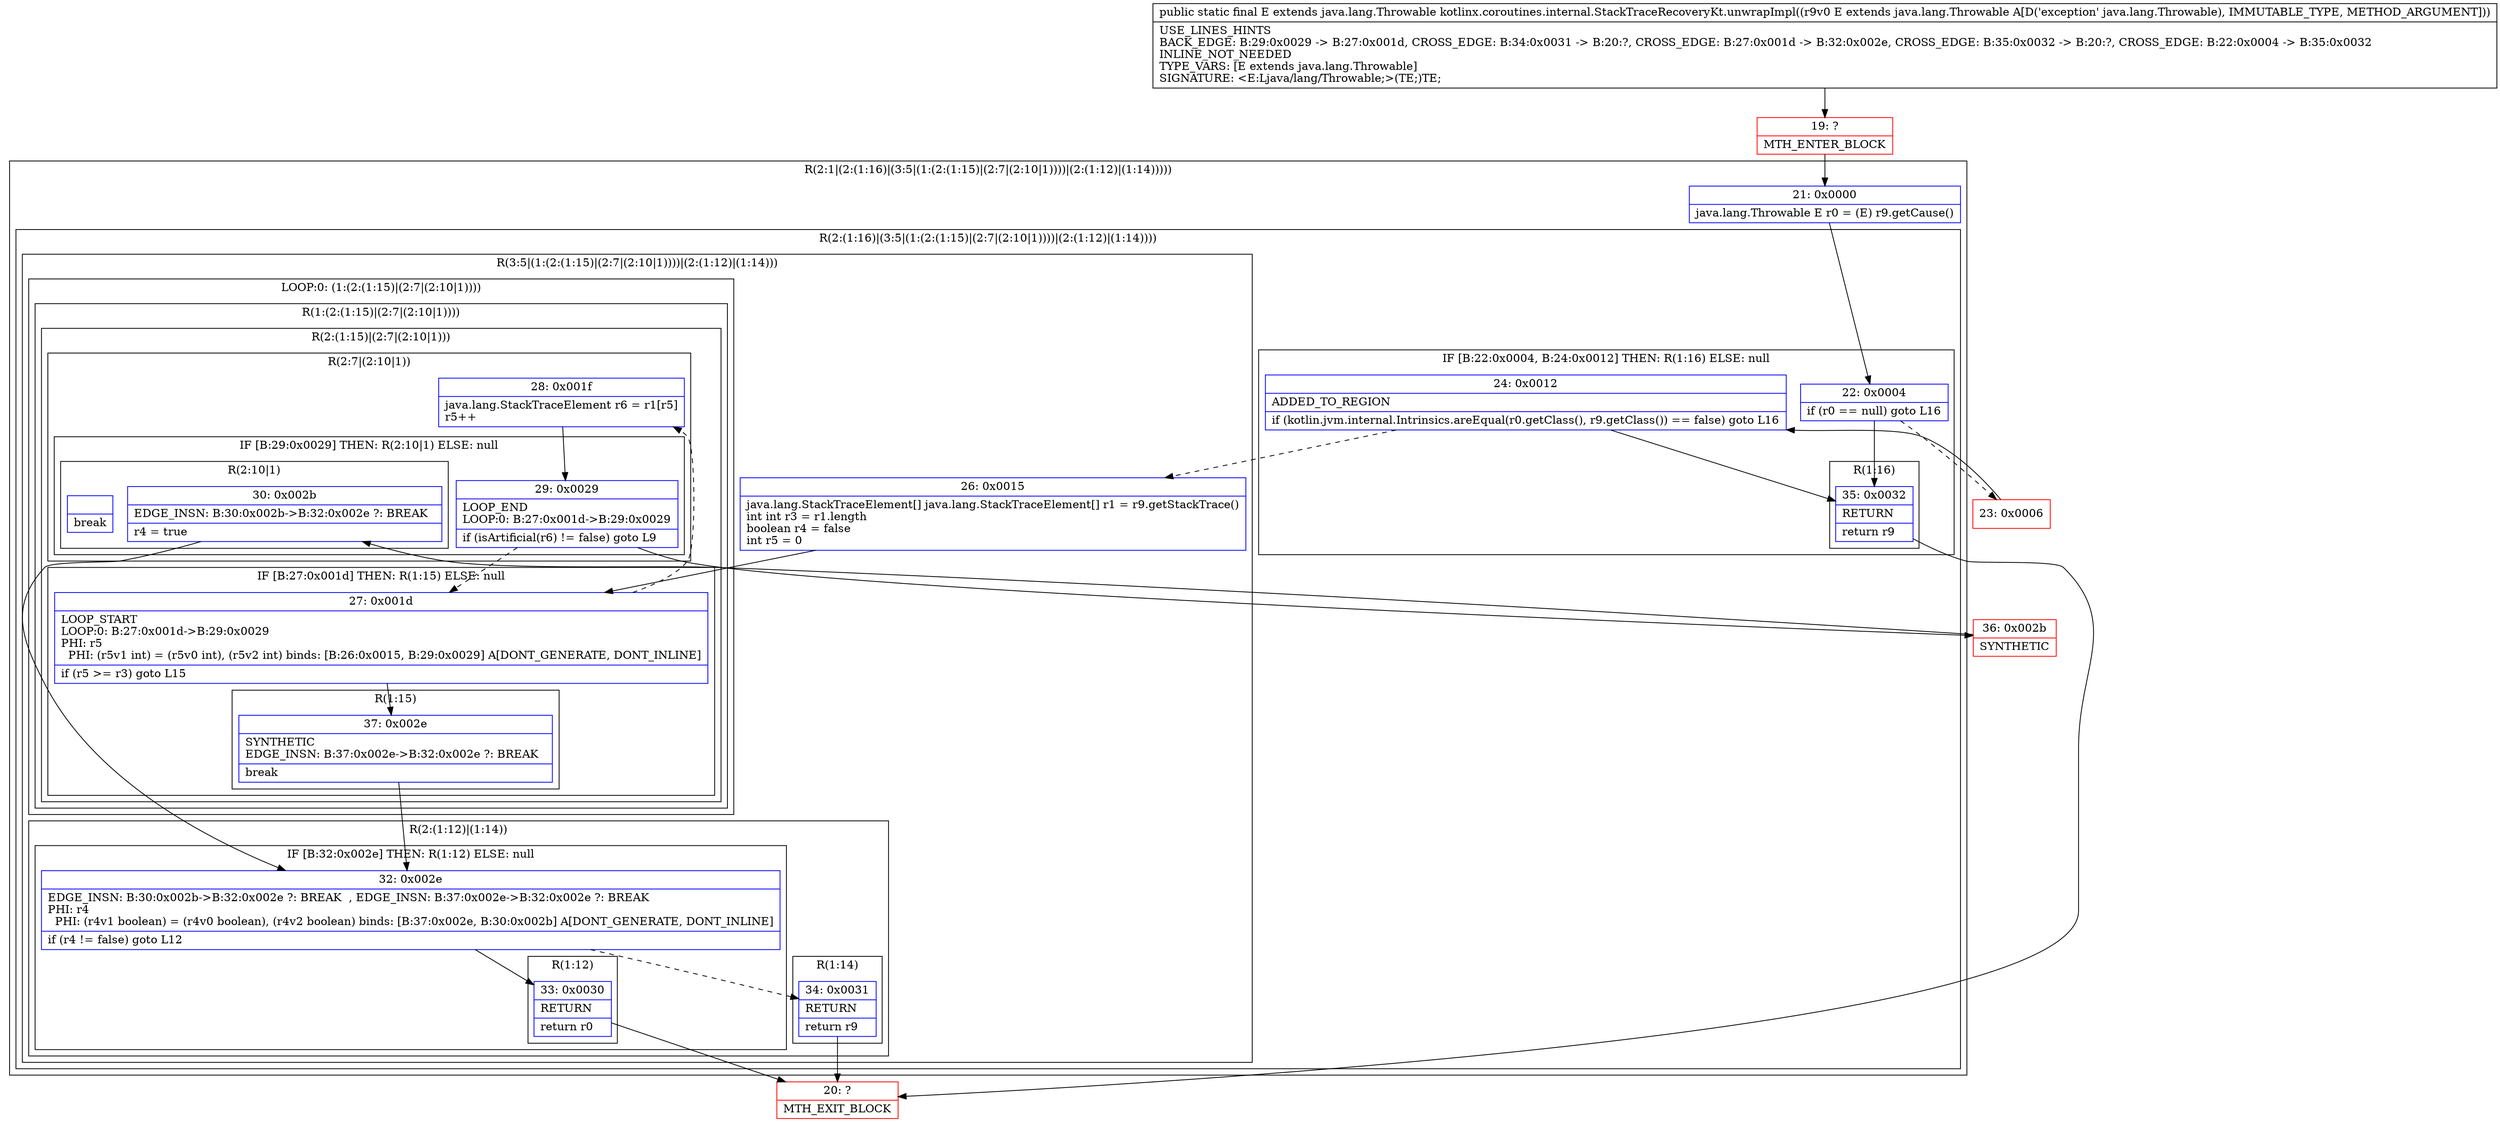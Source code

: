 digraph "CFG forkotlinx.coroutines.internal.StackTraceRecoveryKt.unwrapImpl(Ljava\/lang\/Throwable;)Ljava\/lang\/Throwable;" {
subgraph cluster_Region_1671157440 {
label = "R(2:1|(2:(1:16)|(3:5|(1:(2:(1:15)|(2:7|(2:10|1))))|(2:(1:12)|(1:14)))))";
node [shape=record,color=blue];
Node_21 [shape=record,label="{21\:\ 0x0000|java.lang.Throwable E r0 = (E) r9.getCause()\l}"];
subgraph cluster_Region_1839577185 {
label = "R(2:(1:16)|(3:5|(1:(2:(1:15)|(2:7|(2:10|1))))|(2:(1:12)|(1:14))))";
node [shape=record,color=blue];
subgraph cluster_IfRegion_216689685 {
label = "IF [B:22:0x0004, B:24:0x0012] THEN: R(1:16) ELSE: null";
node [shape=record,color=blue];
Node_22 [shape=record,label="{22\:\ 0x0004|if (r0 == null) goto L16\l}"];
Node_24 [shape=record,label="{24\:\ 0x0012|ADDED_TO_REGION\l|if (kotlin.jvm.internal.Intrinsics.areEqual(r0.getClass(), r9.getClass()) == false) goto L16\l}"];
subgraph cluster_Region_723425791 {
label = "R(1:16)";
node [shape=record,color=blue];
Node_35 [shape=record,label="{35\:\ 0x0032|RETURN\l|return r9\l}"];
}
}
subgraph cluster_Region_645832324 {
label = "R(3:5|(1:(2:(1:15)|(2:7|(2:10|1))))|(2:(1:12)|(1:14)))";
node [shape=record,color=blue];
Node_26 [shape=record,label="{26\:\ 0x0015|java.lang.StackTraceElement[] java.lang.StackTraceElement[] r1 = r9.getStackTrace()\lint int r3 = r1.length\lboolean r4 = false\lint r5 = 0\l}"];
subgraph cluster_LoopRegion_752433329 {
label = "LOOP:0: (1:(2:(1:15)|(2:7|(2:10|1))))";
node [shape=record,color=blue];
subgraph cluster_Region_2077536105 {
label = "R(1:(2:(1:15)|(2:7|(2:10|1))))";
node [shape=record,color=blue];
subgraph cluster_Region_997353154 {
label = "R(2:(1:15)|(2:7|(2:10|1)))";
node [shape=record,color=blue];
subgraph cluster_IfRegion_1153121521 {
label = "IF [B:27:0x001d] THEN: R(1:15) ELSE: null";
node [shape=record,color=blue];
Node_27 [shape=record,label="{27\:\ 0x001d|LOOP_START\lLOOP:0: B:27:0x001d\-\>B:29:0x0029\lPHI: r5 \l  PHI: (r5v1 int) = (r5v0 int), (r5v2 int) binds: [B:26:0x0015, B:29:0x0029] A[DONT_GENERATE, DONT_INLINE]\l|if (r5 \>= r3) goto L15\l}"];
subgraph cluster_Region_1694290226 {
label = "R(1:15)";
node [shape=record,color=blue];
Node_37 [shape=record,label="{37\:\ 0x002e|SYNTHETIC\lEDGE_INSN: B:37:0x002e\-\>B:32:0x002e ?: BREAK  \l|break\l}"];
}
}
subgraph cluster_Region_468607325 {
label = "R(2:7|(2:10|1))";
node [shape=record,color=blue];
Node_28 [shape=record,label="{28\:\ 0x001f|java.lang.StackTraceElement r6 = r1[r5]\lr5++\l}"];
subgraph cluster_IfRegion_367464448 {
label = "IF [B:29:0x0029] THEN: R(2:10|1) ELSE: null";
node [shape=record,color=blue];
Node_29 [shape=record,label="{29\:\ 0x0029|LOOP_END\lLOOP:0: B:27:0x001d\-\>B:29:0x0029\l|if (isArtificial(r6) != false) goto L9\l}"];
subgraph cluster_Region_800281509 {
label = "R(2:10|1)";
node [shape=record,color=blue];
Node_30 [shape=record,label="{30\:\ 0x002b|EDGE_INSN: B:30:0x002b\-\>B:32:0x002e ?: BREAK  \l|r4 = true\l}"];
Node_InsnContainer_25522604 [shape=record,label="{|break\l}"];
}
}
}
}
}
}
subgraph cluster_Region_1601452306 {
label = "R(2:(1:12)|(1:14))";
node [shape=record,color=blue];
subgraph cluster_IfRegion_2112582249 {
label = "IF [B:32:0x002e] THEN: R(1:12) ELSE: null";
node [shape=record,color=blue];
Node_32 [shape=record,label="{32\:\ 0x002e|EDGE_INSN: B:30:0x002b\-\>B:32:0x002e ?: BREAK  , EDGE_INSN: B:37:0x002e\-\>B:32:0x002e ?: BREAK  \lPHI: r4 \l  PHI: (r4v1 boolean) = (r4v0 boolean), (r4v2 boolean) binds: [B:37:0x002e, B:30:0x002b] A[DONT_GENERATE, DONT_INLINE]\l|if (r4 != false) goto L12\l}"];
subgraph cluster_Region_1711389767 {
label = "R(1:12)";
node [shape=record,color=blue];
Node_33 [shape=record,label="{33\:\ 0x0030|RETURN\l|return r0\l}"];
}
}
subgraph cluster_Region_2006450248 {
label = "R(1:14)";
node [shape=record,color=blue];
Node_34 [shape=record,label="{34\:\ 0x0031|RETURN\l|return r9\l}"];
}
}
}
}
}
Node_19 [shape=record,color=red,label="{19\:\ ?|MTH_ENTER_BLOCK\l}"];
Node_23 [shape=record,color=red,label="{23\:\ 0x0006}"];
Node_36 [shape=record,color=red,label="{36\:\ 0x002b|SYNTHETIC\l}"];
Node_20 [shape=record,color=red,label="{20\:\ ?|MTH_EXIT_BLOCK\l}"];
MethodNode[shape=record,label="{public static final E extends java.lang.Throwable kotlinx.coroutines.internal.StackTraceRecoveryKt.unwrapImpl((r9v0 E extends java.lang.Throwable A[D('exception' java.lang.Throwable), IMMUTABLE_TYPE, METHOD_ARGUMENT]))  | USE_LINES_HINTS\lBACK_EDGE: B:29:0x0029 \-\> B:27:0x001d, CROSS_EDGE: B:34:0x0031 \-\> B:20:?, CROSS_EDGE: B:27:0x001d \-\> B:32:0x002e, CROSS_EDGE: B:35:0x0032 \-\> B:20:?, CROSS_EDGE: B:22:0x0004 \-\> B:35:0x0032\lINLINE_NOT_NEEDED\lTYPE_VARS: [E extends java.lang.Throwable]\lSIGNATURE: \<E:Ljava\/lang\/Throwable;\>(TE;)TE;\l}"];
MethodNode -> Node_19;Node_21 -> Node_22;
Node_22 -> Node_23[style=dashed];
Node_22 -> Node_35;
Node_24 -> Node_26[style=dashed];
Node_24 -> Node_35;
Node_35 -> Node_20;
Node_26 -> Node_27;
Node_27 -> Node_28[style=dashed];
Node_27 -> Node_37;
Node_37 -> Node_32;
Node_28 -> Node_29;
Node_29 -> Node_27[style=dashed];
Node_29 -> Node_36;
Node_30 -> Node_32;
Node_32 -> Node_33;
Node_32 -> Node_34[style=dashed];
Node_33 -> Node_20;
Node_34 -> Node_20;
Node_19 -> Node_21;
Node_23 -> Node_24;
Node_36 -> Node_30;
}

